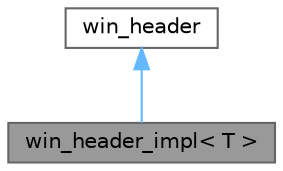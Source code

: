 digraph "win_header_impl&lt; T &gt;"
{
 // LATEX_PDF_SIZE
  bgcolor="transparent";
  edge [fontname=Helvetica,fontsize=10,labelfontname=Helvetica,labelfontsize=10];
  node [fontname=Helvetica,fontsize=10,shape=box,height=0.2,width=0.4];
  Node1 [id="Node000001",label="win_header_impl\< T \>",height=0.2,width=0.4,color="gray40", fillcolor="grey60", style="filled", fontcolor="black",tooltip="Template class for accessing a Windows NT file header, depends on the format (PE32 or PE32+)."];
  Node2 -> Node1 [id="edge1_Node000001_Node000002",dir="back",color="steelblue1",style="solid",tooltip=" "];
  Node2 [id="Node000002",label="win_header",height=0.2,width=0.4,color="gray40", fillcolor="white", style="filled",URL="$class_c_o_f_f_i_1_1win__header.html",tooltip="Interface class for accessing the Windows NT file header, for both the PE32 and PE32+ formats."];
}
